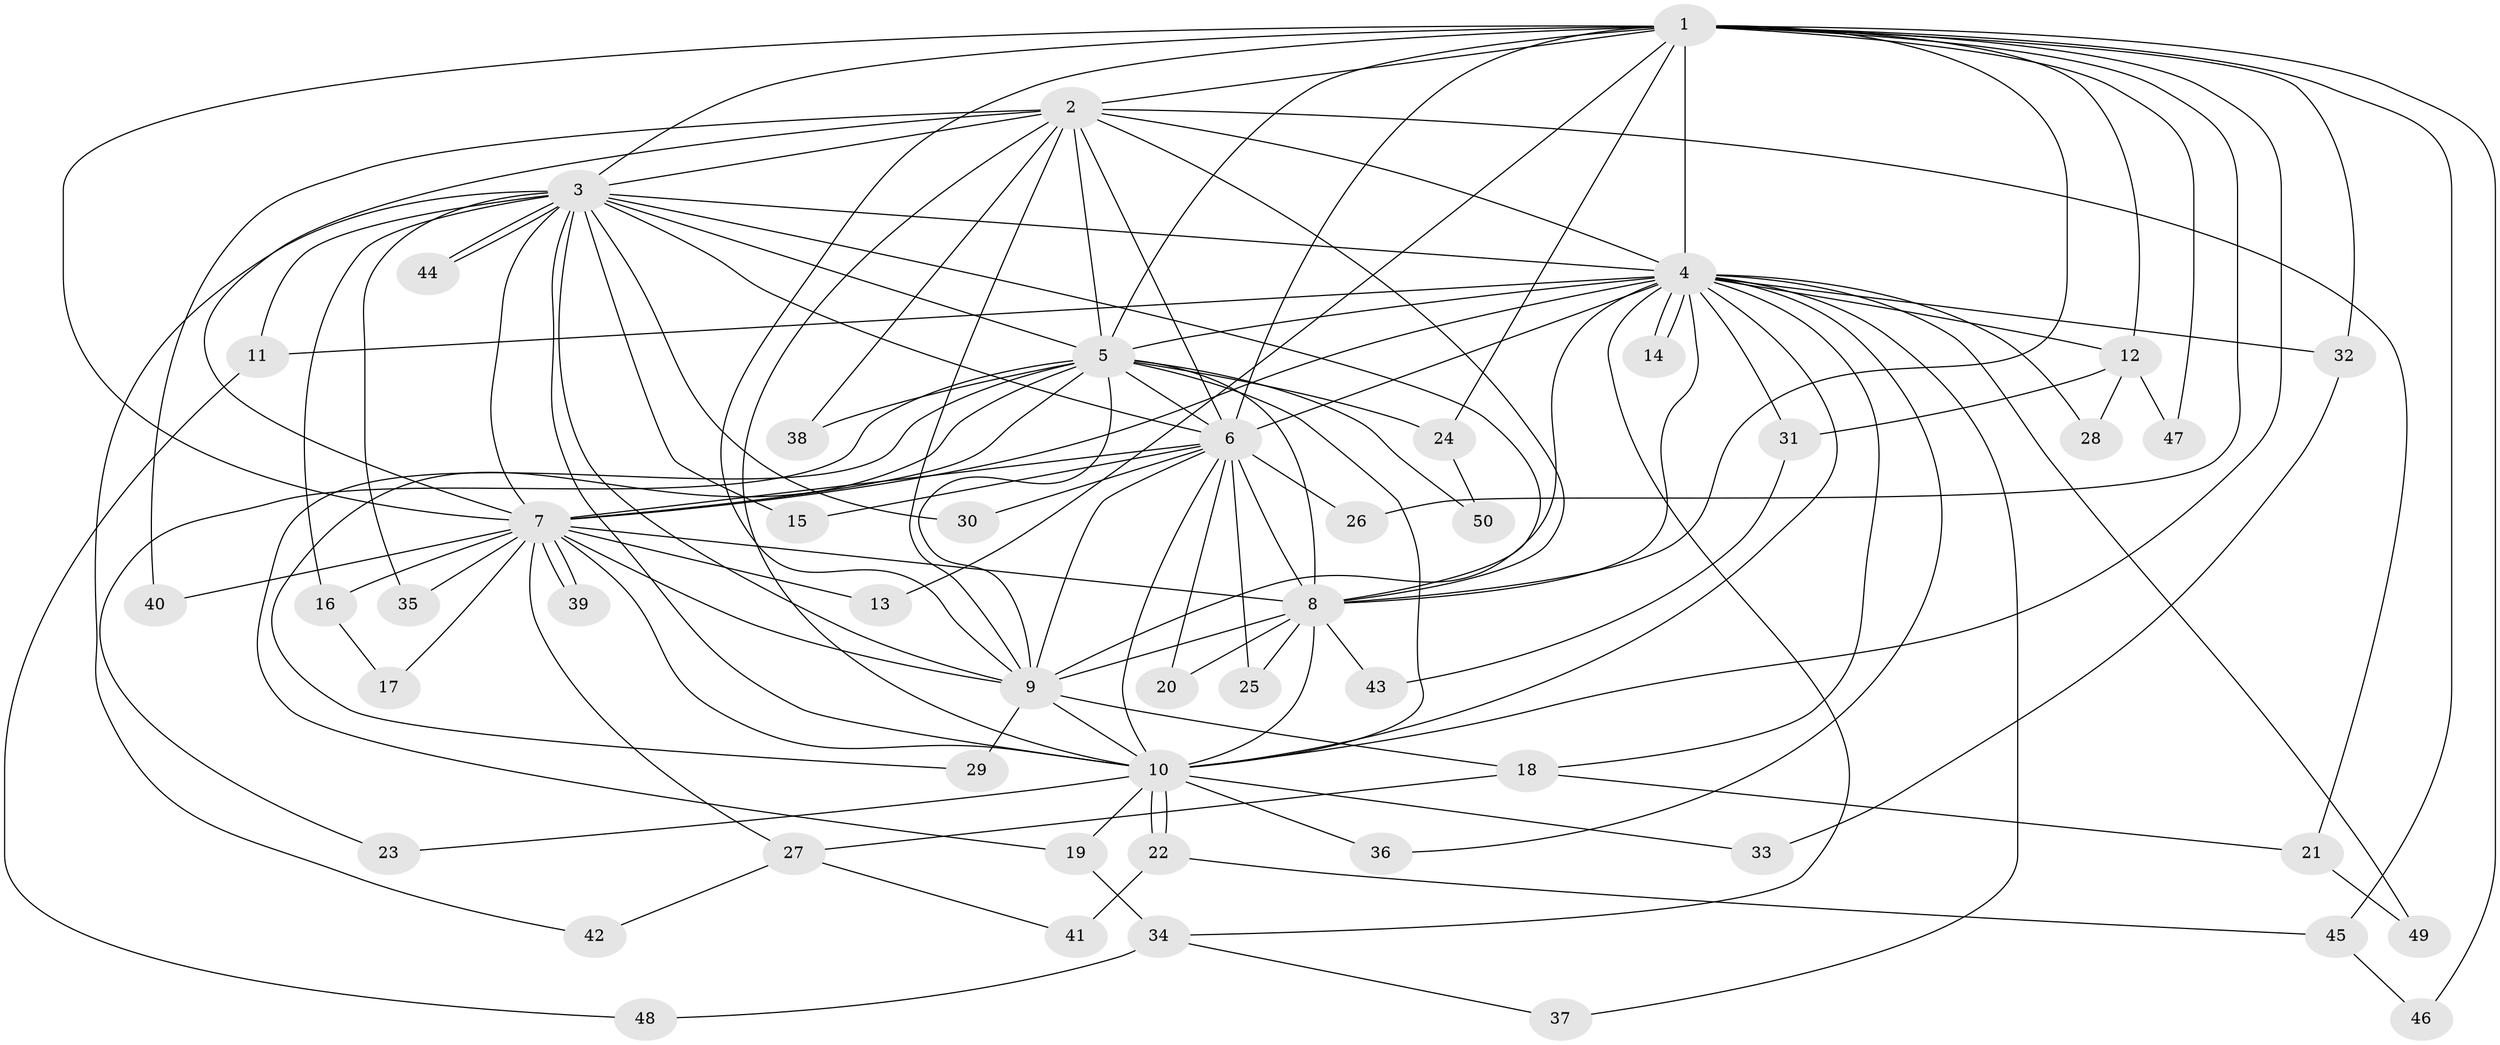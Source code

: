 // Generated by graph-tools (version 1.1) at 2025/14/03/09/25 04:14:16]
// undirected, 50 vertices, 125 edges
graph export_dot {
graph [start="1"]
  node [color=gray90,style=filled];
  1;
  2;
  3;
  4;
  5;
  6;
  7;
  8;
  9;
  10;
  11;
  12;
  13;
  14;
  15;
  16;
  17;
  18;
  19;
  20;
  21;
  22;
  23;
  24;
  25;
  26;
  27;
  28;
  29;
  30;
  31;
  32;
  33;
  34;
  35;
  36;
  37;
  38;
  39;
  40;
  41;
  42;
  43;
  44;
  45;
  46;
  47;
  48;
  49;
  50;
  1 -- 2;
  1 -- 3;
  1 -- 4;
  1 -- 5;
  1 -- 6;
  1 -- 7;
  1 -- 8;
  1 -- 9;
  1 -- 10;
  1 -- 12;
  1 -- 13;
  1 -- 24;
  1 -- 26;
  1 -- 32;
  1 -- 45;
  1 -- 46;
  1 -- 47;
  2 -- 3;
  2 -- 4;
  2 -- 5;
  2 -- 6;
  2 -- 7;
  2 -- 8;
  2 -- 9;
  2 -- 10;
  2 -- 21;
  2 -- 38;
  2 -- 40;
  3 -- 4;
  3 -- 5;
  3 -- 6;
  3 -- 7;
  3 -- 8;
  3 -- 9;
  3 -- 10;
  3 -- 11;
  3 -- 15;
  3 -- 16;
  3 -- 30;
  3 -- 35;
  3 -- 42;
  3 -- 44;
  3 -- 44;
  4 -- 5;
  4 -- 6;
  4 -- 7;
  4 -- 8;
  4 -- 9;
  4 -- 10;
  4 -- 11;
  4 -- 12;
  4 -- 14;
  4 -- 14;
  4 -- 18;
  4 -- 28;
  4 -- 31;
  4 -- 32;
  4 -- 34;
  4 -- 36;
  4 -- 37;
  4 -- 49;
  5 -- 6;
  5 -- 7;
  5 -- 8;
  5 -- 9;
  5 -- 10;
  5 -- 19;
  5 -- 23;
  5 -- 24;
  5 -- 29;
  5 -- 38;
  5 -- 50;
  6 -- 7;
  6 -- 8;
  6 -- 9;
  6 -- 10;
  6 -- 15;
  6 -- 20;
  6 -- 25;
  6 -- 26;
  6 -- 30;
  7 -- 8;
  7 -- 9;
  7 -- 10;
  7 -- 13;
  7 -- 16;
  7 -- 17;
  7 -- 27;
  7 -- 35;
  7 -- 39;
  7 -- 39;
  7 -- 40;
  8 -- 9;
  8 -- 10;
  8 -- 20;
  8 -- 25;
  8 -- 43;
  9 -- 10;
  9 -- 18;
  9 -- 29;
  10 -- 19;
  10 -- 22;
  10 -- 22;
  10 -- 23;
  10 -- 33;
  10 -- 36;
  11 -- 48;
  12 -- 28;
  12 -- 31;
  12 -- 47;
  16 -- 17;
  18 -- 21;
  18 -- 27;
  19 -- 34;
  21 -- 49;
  22 -- 41;
  22 -- 45;
  24 -- 50;
  27 -- 41;
  27 -- 42;
  31 -- 43;
  32 -- 33;
  34 -- 37;
  34 -- 48;
  45 -- 46;
}
